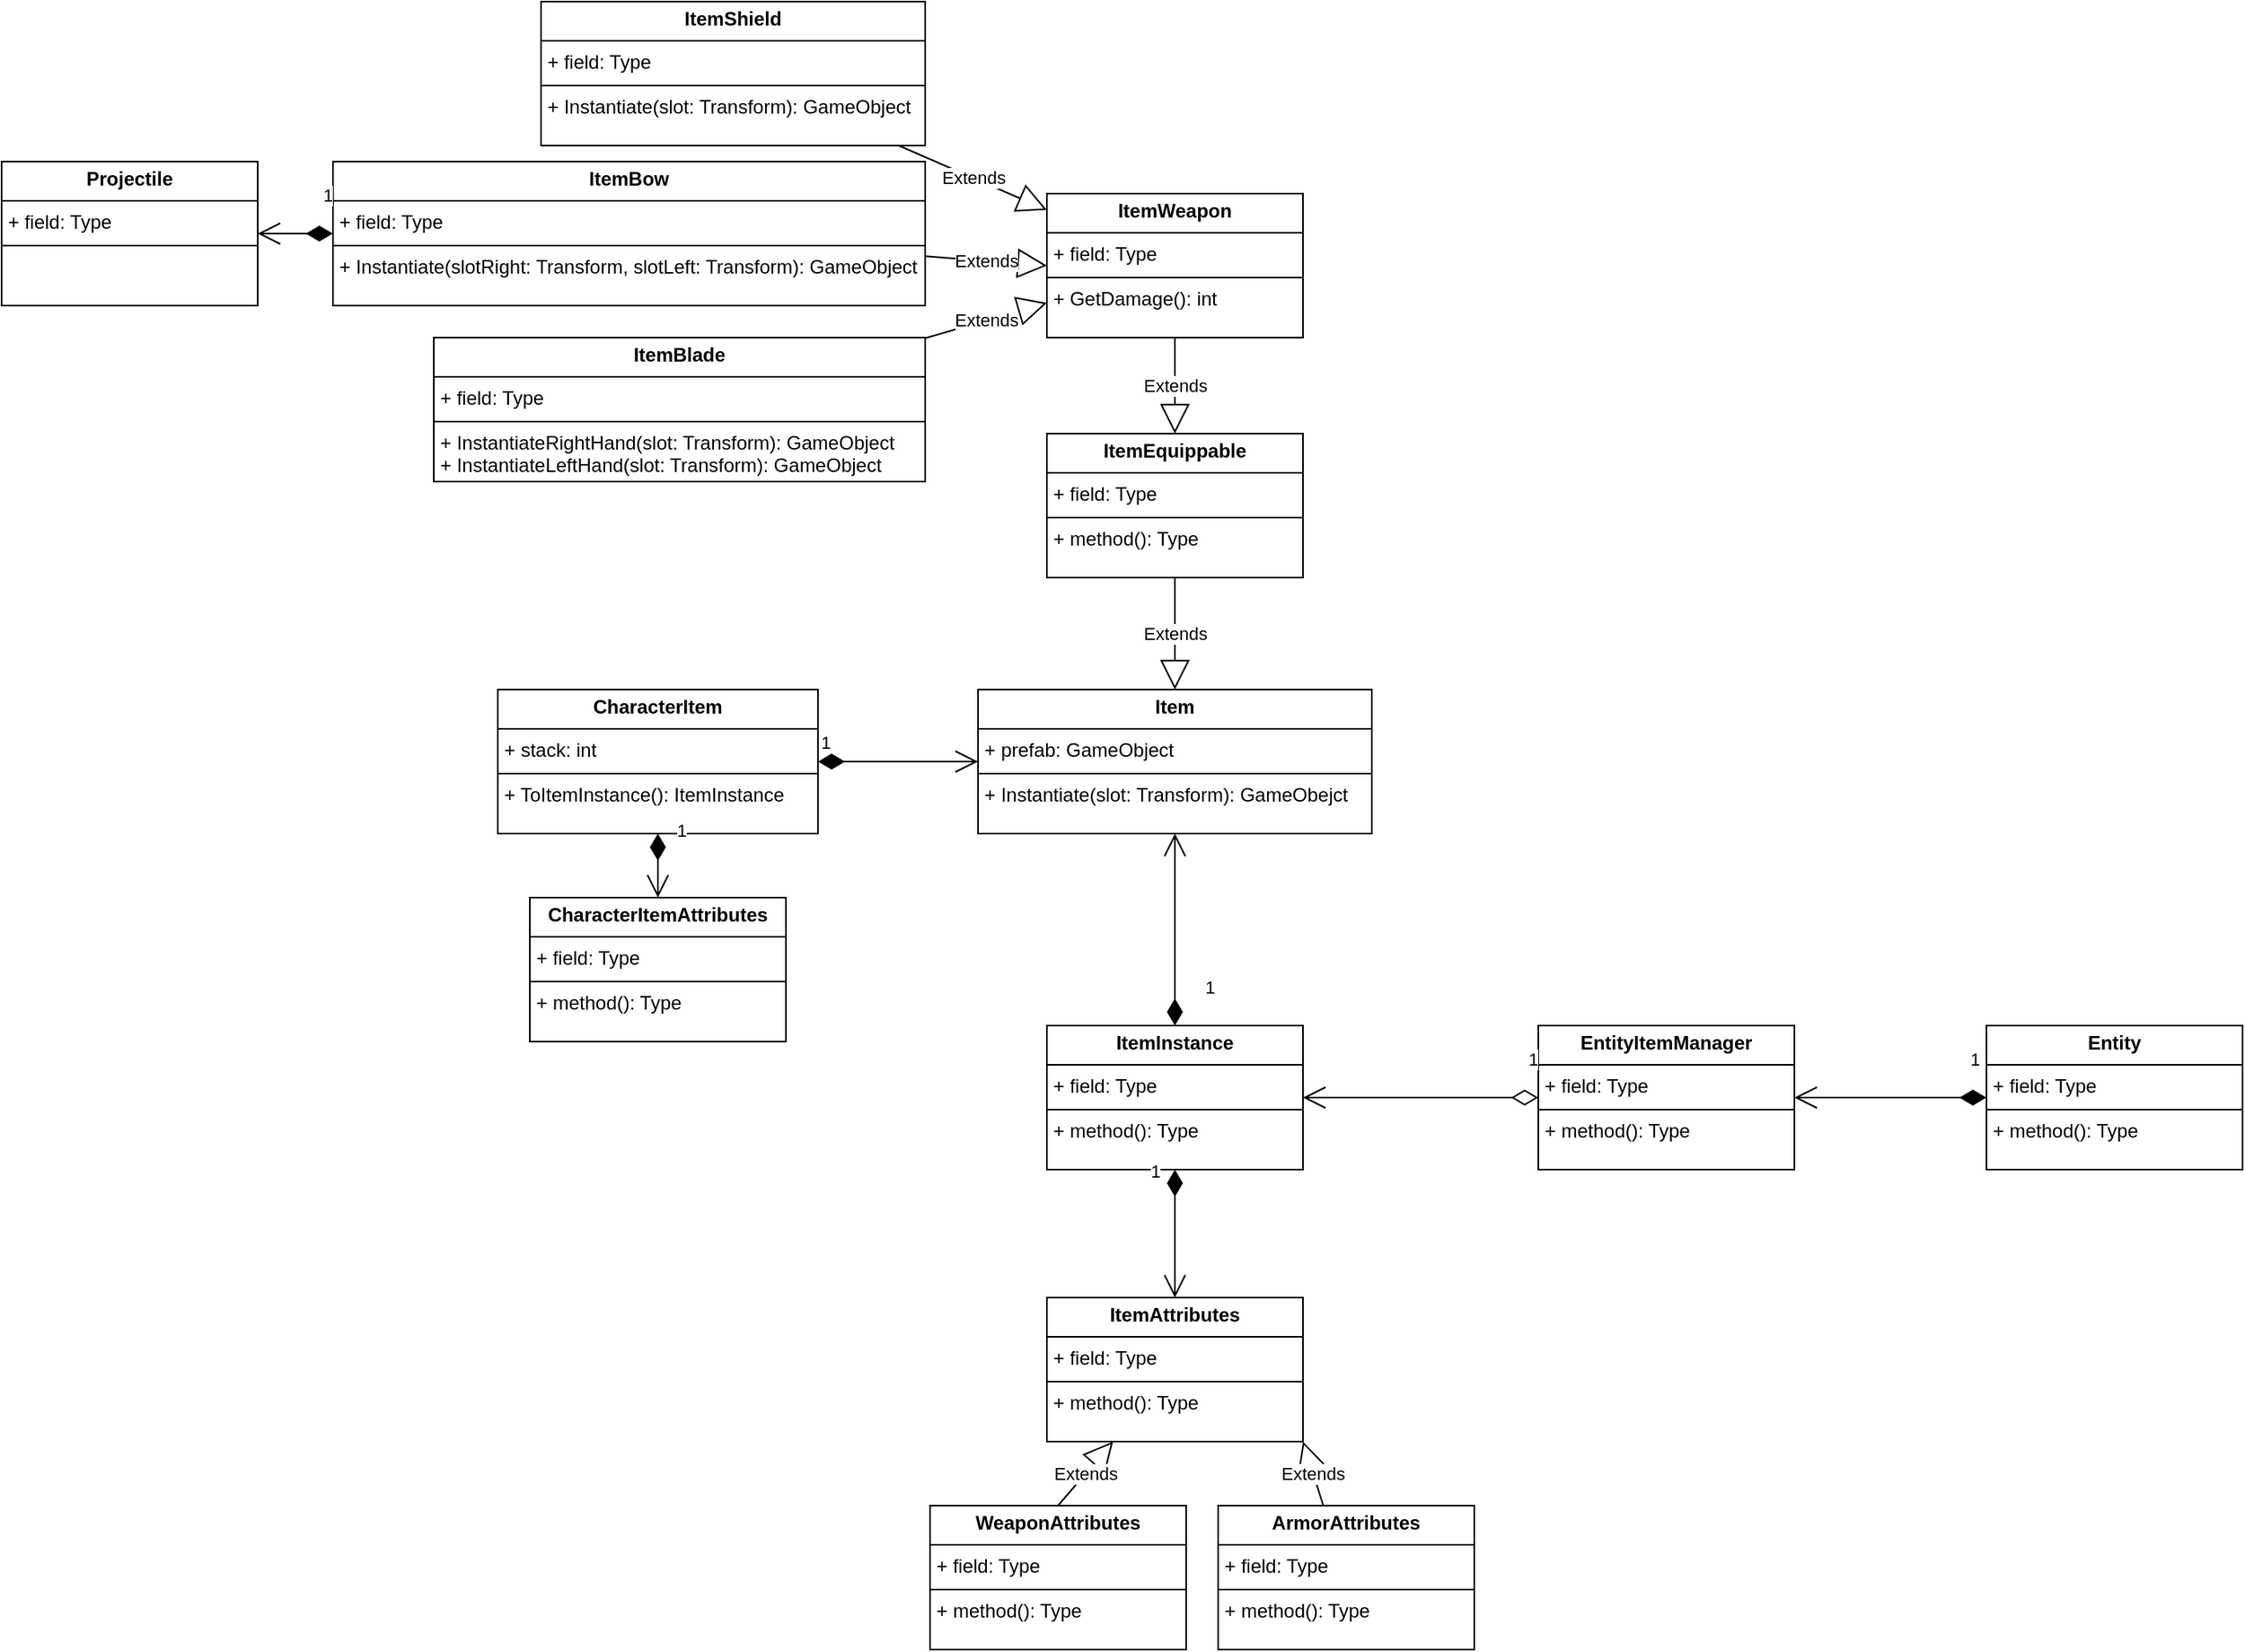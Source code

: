 <mxfile version="24.6.4" type="github">
  <diagram name="第 1 页" id="5KK2oKJwJybRAGpgq_K9">
    <mxGraphModel dx="3233" dy="774" grid="1" gridSize="10" guides="1" tooltips="1" connect="1" arrows="1" fold="1" page="1" pageScale="1" pageWidth="1920" pageHeight="1080" math="0" shadow="0">
      <root>
        <mxCell id="0" />
        <mxCell id="1" parent="0" />
        <mxCell id="GsPyic6-YAyymmCnxKHt-7" value="&lt;p style=&quot;margin:0px;margin-top:4px;text-align:center;&quot;&gt;&lt;b&gt;Item&lt;/b&gt;&lt;/p&gt;&lt;hr size=&quot;1&quot; style=&quot;border-style:solid;&quot;&gt;&lt;p style=&quot;margin:0px;margin-left:4px;&quot;&gt;+ prefab: GameObject&lt;/p&gt;&lt;hr size=&quot;1&quot; style=&quot;border-style:solid;&quot;&gt;&lt;p style=&quot;margin:0px;margin-left:4px;&quot;&gt;+ Instantiate(slot: Transform): GameObejct&lt;/p&gt;" style="verticalAlign=top;align=left;overflow=fill;html=1;whiteSpace=wrap;" vertex="1" parent="1">
          <mxGeometry x="530" y="650" width="246" height="90" as="geometry" />
        </mxCell>
        <mxCell id="GsPyic6-YAyymmCnxKHt-8" value="&lt;p style=&quot;margin:0px;margin-top:4px;text-align:center;&quot;&gt;&lt;b&gt;CharacterItem&lt;/b&gt;&lt;/p&gt;&lt;hr size=&quot;1&quot; style=&quot;border-style:solid;&quot;&gt;&lt;p style=&quot;margin:0px;margin-left:4px;&quot;&gt;+ stack: int&lt;/p&gt;&lt;hr size=&quot;1&quot; style=&quot;border-style:solid;&quot;&gt;&lt;p style=&quot;margin:0px;margin-left:4px;&quot;&gt;+ ToItemInstance(): ItemInstance&lt;/p&gt;" style="verticalAlign=top;align=left;overflow=fill;html=1;whiteSpace=wrap;" vertex="1" parent="1">
          <mxGeometry x="230" y="650" width="200" height="90" as="geometry" />
        </mxCell>
        <mxCell id="GsPyic6-YAyymmCnxKHt-9" value="1" style="endArrow=open;html=1;endSize=12;startArrow=diamondThin;startSize=14;startFill=1;edgeStyle=orthogonalEdgeStyle;align=left;verticalAlign=bottom;rounded=0;exitX=1;exitY=0.5;exitDx=0;exitDy=0;" edge="1" parent="1" source="GsPyic6-YAyymmCnxKHt-8" target="GsPyic6-YAyymmCnxKHt-7">
          <mxGeometry x="-1" y="3" relative="1" as="geometry">
            <mxPoint x="430" y="750" as="sourcePoint" />
            <mxPoint x="600" y="810" as="targetPoint" />
          </mxGeometry>
        </mxCell>
        <mxCell id="GsPyic6-YAyymmCnxKHt-10" value="&lt;p style=&quot;margin:0px;margin-top:4px;text-align:center;&quot;&gt;&lt;b&gt;CharacterItemAttributes&lt;/b&gt;&lt;/p&gt;&lt;hr size=&quot;1&quot; style=&quot;border-style:solid;&quot;&gt;&lt;p style=&quot;margin:0px;margin-left:4px;&quot;&gt;+ field: Type&lt;/p&gt;&lt;hr size=&quot;1&quot; style=&quot;border-style:solid;&quot;&gt;&lt;p style=&quot;margin:0px;margin-left:4px;&quot;&gt;+ method(): Type&lt;/p&gt;" style="verticalAlign=top;align=left;overflow=fill;html=1;whiteSpace=wrap;" vertex="1" parent="1">
          <mxGeometry x="250" y="780" width="160" height="90" as="geometry" />
        </mxCell>
        <mxCell id="GsPyic6-YAyymmCnxKHt-11" value="1" style="endArrow=open;html=1;endSize=12;startArrow=diamondThin;startSize=14;startFill=1;edgeStyle=orthogonalEdgeStyle;align=left;verticalAlign=bottom;rounded=0;exitX=0.5;exitY=1;exitDx=0;exitDy=0;entryX=0.5;entryY=0;entryDx=0;entryDy=0;" edge="1" parent="1" source="GsPyic6-YAyymmCnxKHt-8" target="GsPyic6-YAyymmCnxKHt-10">
          <mxGeometry x="-0.667" y="10" relative="1" as="geometry">
            <mxPoint x="420" y="810" as="sourcePoint" />
            <mxPoint x="580" y="810" as="targetPoint" />
            <mxPoint as="offset" />
          </mxGeometry>
        </mxCell>
        <mxCell id="GsPyic6-YAyymmCnxKHt-13" value="&lt;p style=&quot;margin:0px;margin-top:4px;text-align:center;&quot;&gt;&lt;b&gt;ItemEquippable&lt;/b&gt;&lt;/p&gt;&lt;hr size=&quot;1&quot; style=&quot;border-style:solid;&quot;&gt;&lt;p style=&quot;margin:0px;margin-left:4px;&quot;&gt;+ field: Type&lt;/p&gt;&lt;hr size=&quot;1&quot; style=&quot;border-style:solid;&quot;&gt;&lt;p style=&quot;margin:0px;margin-left:4px;&quot;&gt;+ method(): Type&lt;/p&gt;" style="verticalAlign=top;align=left;overflow=fill;html=1;whiteSpace=wrap;" vertex="1" parent="1">
          <mxGeometry x="573" y="490" width="160" height="90" as="geometry" />
        </mxCell>
        <mxCell id="GsPyic6-YAyymmCnxKHt-14" value="Extends" style="endArrow=block;endSize=16;endFill=0;html=1;rounded=0;exitX=0.5;exitY=1;exitDx=0;exitDy=0;" edge="1" parent="1" source="GsPyic6-YAyymmCnxKHt-13" target="GsPyic6-YAyymmCnxKHt-7">
          <mxGeometry width="160" relative="1" as="geometry">
            <mxPoint x="480" y="680" as="sourcePoint" />
            <mxPoint x="640" y="680" as="targetPoint" />
          </mxGeometry>
        </mxCell>
        <mxCell id="GsPyic6-YAyymmCnxKHt-15" value="&lt;p style=&quot;margin:0px;margin-top:4px;text-align:center;&quot;&gt;&lt;b&gt;ItemInstance&lt;/b&gt;&lt;/p&gt;&lt;hr size=&quot;1&quot; style=&quot;border-style:solid;&quot;&gt;&lt;p style=&quot;margin:0px;margin-left:4px;&quot;&gt;+ field: Type&lt;/p&gt;&lt;hr size=&quot;1&quot; style=&quot;border-style:solid;&quot;&gt;&lt;p style=&quot;margin:0px;margin-left:4px;&quot;&gt;+ method(): Type&lt;/p&gt;" style="verticalAlign=top;align=left;overflow=fill;html=1;whiteSpace=wrap;" vertex="1" parent="1">
          <mxGeometry x="573" y="860" width="160" height="90" as="geometry" />
        </mxCell>
        <mxCell id="GsPyic6-YAyymmCnxKHt-16" value="1" style="endArrow=open;html=1;endSize=12;startArrow=diamondThin;startSize=14;startFill=1;edgeStyle=orthogonalEdgeStyle;align=left;verticalAlign=bottom;rounded=0;exitX=0.5;exitY=0;exitDx=0;exitDy=0;" edge="1" parent="1" source="GsPyic6-YAyymmCnxKHt-15" target="GsPyic6-YAyymmCnxKHt-7">
          <mxGeometry x="-0.75" y="-17" relative="1" as="geometry">
            <mxPoint x="480" y="850" as="sourcePoint" />
            <mxPoint x="640" y="850" as="targetPoint" />
            <mxPoint as="offset" />
          </mxGeometry>
        </mxCell>
        <mxCell id="GsPyic6-YAyymmCnxKHt-17" value="&lt;p style=&quot;margin:0px;margin-top:4px;text-align:center;&quot;&gt;&lt;b&gt;ItemAttributes&lt;/b&gt;&lt;/p&gt;&lt;hr size=&quot;1&quot; style=&quot;border-style:solid;&quot;&gt;&lt;p style=&quot;margin:0px;margin-left:4px;&quot;&gt;+ field: Type&lt;/p&gt;&lt;hr size=&quot;1&quot; style=&quot;border-style:solid;&quot;&gt;&lt;p style=&quot;margin:0px;margin-left:4px;&quot;&gt;+ method(): Type&lt;/p&gt;" style="verticalAlign=top;align=left;overflow=fill;html=1;whiteSpace=wrap;" vertex="1" parent="1">
          <mxGeometry x="573" y="1030" width="160" height="90" as="geometry" />
        </mxCell>
        <mxCell id="GsPyic6-YAyymmCnxKHt-18" value="1" style="endArrow=open;html=1;endSize=12;startArrow=diamondThin;startSize=14;startFill=1;edgeStyle=orthogonalEdgeStyle;align=left;verticalAlign=bottom;rounded=0;exitX=0.5;exitY=1;exitDx=0;exitDy=0;" edge="1" parent="1" source="GsPyic6-YAyymmCnxKHt-15" target="GsPyic6-YAyymmCnxKHt-17">
          <mxGeometry x="-0.75" y="-17" relative="1" as="geometry">
            <mxPoint x="663" y="870" as="sourcePoint" />
            <mxPoint x="663" y="790" as="targetPoint" />
            <mxPoint as="offset" />
          </mxGeometry>
        </mxCell>
        <mxCell id="GsPyic6-YAyymmCnxKHt-19" value="&lt;p style=&quot;margin:0px;margin-top:4px;text-align:center;&quot;&gt;&lt;b&gt;WeaponAttributes&lt;/b&gt;&lt;/p&gt;&lt;hr size=&quot;1&quot; style=&quot;border-style:solid;&quot;&gt;&lt;p style=&quot;margin:0px;margin-left:4px;&quot;&gt;+ field: Type&lt;/p&gt;&lt;hr size=&quot;1&quot; style=&quot;border-style:solid;&quot;&gt;&lt;p style=&quot;margin:0px;margin-left:4px;&quot;&gt;+ method(): Type&lt;/p&gt;" style="verticalAlign=top;align=left;overflow=fill;html=1;whiteSpace=wrap;" vertex="1" parent="1">
          <mxGeometry x="500" y="1160" width="160" height="90" as="geometry" />
        </mxCell>
        <mxCell id="GsPyic6-YAyymmCnxKHt-20" value="&lt;p style=&quot;margin:0px;margin-top:4px;text-align:center;&quot;&gt;&lt;b&gt;ArmorAttributes&lt;/b&gt;&lt;/p&gt;&lt;hr size=&quot;1&quot; style=&quot;border-style:solid;&quot;&gt;&lt;p style=&quot;margin:0px;margin-left:4px;&quot;&gt;+ field: Type&lt;/p&gt;&lt;hr size=&quot;1&quot; style=&quot;border-style:solid;&quot;&gt;&lt;p style=&quot;margin:0px;margin-left:4px;&quot;&gt;+ method(): Type&lt;/p&gt;" style="verticalAlign=top;align=left;overflow=fill;html=1;whiteSpace=wrap;" vertex="1" parent="1">
          <mxGeometry x="680" y="1160" width="160" height="90" as="geometry" />
        </mxCell>
        <mxCell id="GsPyic6-YAyymmCnxKHt-21" value="Extends" style="endArrow=block;endSize=16;endFill=0;html=1;rounded=0;exitX=0.5;exitY=0;exitDx=0;exitDy=0;" edge="1" parent="1" source="GsPyic6-YAyymmCnxKHt-19" target="GsPyic6-YAyymmCnxKHt-17">
          <mxGeometry width="160" relative="1" as="geometry">
            <mxPoint x="403" y="780" as="sourcePoint" />
            <mxPoint x="403" y="860" as="targetPoint" />
          </mxGeometry>
        </mxCell>
        <mxCell id="GsPyic6-YAyymmCnxKHt-22" value="Extends" style="endArrow=block;endSize=16;endFill=0;html=1;rounded=0;entryX=1;entryY=1;entryDx=0;entryDy=0;" edge="1" parent="1" source="GsPyic6-YAyymmCnxKHt-20" target="GsPyic6-YAyymmCnxKHt-17">
          <mxGeometry width="160" relative="1" as="geometry">
            <mxPoint x="510" y="1170" as="sourcePoint" />
            <mxPoint x="589" y="1120" as="targetPoint" />
          </mxGeometry>
        </mxCell>
        <mxCell id="GsPyic6-YAyymmCnxKHt-23" value="&lt;p style=&quot;margin:0px;margin-top:4px;text-align:center;&quot;&gt;&lt;b&gt;ItemWeapon&lt;/b&gt;&lt;/p&gt;&lt;hr size=&quot;1&quot; style=&quot;border-style:solid;&quot;&gt;&lt;p style=&quot;margin:0px;margin-left:4px;&quot;&gt;+ field: Type&lt;/p&gt;&lt;hr size=&quot;1&quot; style=&quot;border-style:solid;&quot;&gt;&lt;p style=&quot;margin:0px;margin-left:4px;&quot;&gt;+ GetDamage(): int&lt;/p&gt;" style="verticalAlign=top;align=left;overflow=fill;html=1;whiteSpace=wrap;" vertex="1" parent="1">
          <mxGeometry x="573" y="340" width="160" height="90" as="geometry" />
        </mxCell>
        <mxCell id="GsPyic6-YAyymmCnxKHt-24" value="Extends" style="endArrow=block;endSize=16;endFill=0;html=1;rounded=0;entryX=0.5;entryY=0;entryDx=0;entryDy=0;" edge="1" parent="1" source="GsPyic6-YAyymmCnxKHt-23" target="GsPyic6-YAyymmCnxKHt-13">
          <mxGeometry width="160" relative="1" as="geometry">
            <mxPoint x="663" y="620" as="sourcePoint" />
            <mxPoint x="663" y="700" as="targetPoint" />
          </mxGeometry>
        </mxCell>
        <mxCell id="GsPyic6-YAyymmCnxKHt-25" value="&lt;p style=&quot;margin:0px;margin-top:4px;text-align:center;&quot;&gt;&lt;b&gt;ItemBlade&lt;/b&gt;&lt;/p&gt;&lt;hr size=&quot;1&quot; style=&quot;border-style:solid;&quot;&gt;&lt;p style=&quot;margin:0px;margin-left:4px;&quot;&gt;+ field: Type&lt;/p&gt;&lt;hr size=&quot;1&quot; style=&quot;border-style:solid;&quot;&gt;&lt;p style=&quot;margin:0px;margin-left:4px;&quot;&gt;+ InstantiateRightHand(slot: Transform): GameObject&lt;/p&gt;&lt;p style=&quot;margin:0px;margin-left:4px;&quot;&gt;+ InstantiateLeftHand(slot: Transform): GameObject&lt;br&gt;&lt;/p&gt;" style="verticalAlign=top;align=left;overflow=fill;html=1;whiteSpace=wrap;" vertex="1" parent="1">
          <mxGeometry x="190" y="430" width="307" height="90" as="geometry" />
        </mxCell>
        <mxCell id="GsPyic6-YAyymmCnxKHt-26" value="Extends" style="endArrow=block;endSize=16;endFill=0;html=1;rounded=0;" edge="1" parent="1" source="GsPyic6-YAyymmCnxKHt-25" target="GsPyic6-YAyymmCnxKHt-23">
          <mxGeometry width="160" relative="1" as="geometry">
            <mxPoint x="663" y="440" as="sourcePoint" />
            <mxPoint x="663" y="530" as="targetPoint" />
          </mxGeometry>
        </mxCell>
        <mxCell id="GsPyic6-YAyymmCnxKHt-27" value="&lt;p style=&quot;margin:0px;margin-top:4px;text-align:center;&quot;&gt;&lt;b&gt;ItemBow&lt;/b&gt;&lt;/p&gt;&lt;hr size=&quot;1&quot; style=&quot;border-style:solid;&quot;&gt;&lt;p style=&quot;margin:0px;margin-left:4px;&quot;&gt;+ field: Type&lt;/p&gt;&lt;hr size=&quot;1&quot; style=&quot;border-style:solid;&quot;&gt;&lt;p style=&quot;margin:0px;margin-left:4px;&quot;&gt;+ Instantiate(slotRight: Transform, slotLeft: Transform): GameObject&lt;/p&gt;" style="verticalAlign=top;align=left;overflow=fill;html=1;whiteSpace=wrap;" vertex="1" parent="1">
          <mxGeometry x="127" y="320" width="370" height="90" as="geometry" />
        </mxCell>
        <mxCell id="GsPyic6-YAyymmCnxKHt-29" value="Extends" style="endArrow=block;endSize=16;endFill=0;html=1;rounded=0;entryX=0;entryY=0.5;entryDx=0;entryDy=0;" edge="1" parent="1" source="GsPyic6-YAyymmCnxKHt-27" target="GsPyic6-YAyymmCnxKHt-23">
          <mxGeometry width="160" relative="1" as="geometry">
            <mxPoint x="495" y="280" as="sourcePoint" />
            <mxPoint x="597" y="350" as="targetPoint" />
          </mxGeometry>
        </mxCell>
        <mxCell id="GsPyic6-YAyymmCnxKHt-30" value="&lt;p style=&quot;margin:0px;margin-top:4px;text-align:center;&quot;&gt;&lt;b&gt;Projectile&lt;/b&gt;&lt;/p&gt;&lt;hr size=&quot;1&quot; style=&quot;border-style:solid;&quot;&gt;&lt;p style=&quot;margin:0px;margin-left:4px;&quot;&gt;+ field: Type&lt;/p&gt;&lt;hr size=&quot;1&quot; style=&quot;border-style:solid;&quot;&gt;&lt;p style=&quot;margin:0px;margin-left:4px;&quot;&gt;&lt;br&gt;&lt;/p&gt;" style="verticalAlign=top;align=left;overflow=fill;html=1;whiteSpace=wrap;" vertex="1" parent="1">
          <mxGeometry x="-80" y="320" width="160" height="90" as="geometry" />
        </mxCell>
        <mxCell id="GsPyic6-YAyymmCnxKHt-31" value="1" style="endArrow=open;html=1;endSize=12;startArrow=diamondThin;startSize=14;startFill=1;edgeStyle=orthogonalEdgeStyle;align=left;verticalAlign=bottom;rounded=0;" edge="1" parent="1" source="GsPyic6-YAyymmCnxKHt-27" target="GsPyic6-YAyymmCnxKHt-30">
          <mxGeometry x="-0.667" y="-15" relative="1" as="geometry">
            <mxPoint x="750" y="140" as="sourcePoint" />
            <mxPoint x="910" y="140" as="targetPoint" />
            <mxPoint as="offset" />
          </mxGeometry>
        </mxCell>
        <mxCell id="GsPyic6-YAyymmCnxKHt-32" value="&lt;p style=&quot;margin:0px;margin-top:4px;text-align:center;&quot;&gt;&lt;b&gt;ItemShield&lt;/b&gt;&lt;/p&gt;&lt;hr size=&quot;1&quot; style=&quot;border-style:solid;&quot;&gt;&lt;p style=&quot;margin:0px;margin-left:4px;&quot;&gt;+ field: Type&lt;/p&gt;&lt;hr size=&quot;1&quot; style=&quot;border-style:solid;&quot;&gt;&lt;p style=&quot;margin:0px;margin-left:4px;&quot;&gt;+ Instantiate(slot: Transform): GameObject&lt;/p&gt;" style="verticalAlign=top;align=left;overflow=fill;html=1;whiteSpace=wrap;" vertex="1" parent="1">
          <mxGeometry x="257" y="220" width="240" height="90" as="geometry" />
        </mxCell>
        <mxCell id="GsPyic6-YAyymmCnxKHt-33" value="Extends" style="endArrow=block;endSize=16;endFill=0;html=1;rounded=0;" edge="1" parent="1" source="GsPyic6-YAyymmCnxKHt-32" target="GsPyic6-YAyymmCnxKHt-23">
          <mxGeometry width="160" relative="1" as="geometry">
            <mxPoint x="868" y="280" as="sourcePoint" />
            <mxPoint x="800" y="350" as="targetPoint" />
          </mxGeometry>
        </mxCell>
        <mxCell id="GsPyic6-YAyymmCnxKHt-34" value="&lt;p style=&quot;margin:0px;margin-top:4px;text-align:center;&quot;&gt;&lt;b&gt;EntityItemManager&lt;/b&gt;&lt;/p&gt;&lt;hr size=&quot;1&quot; style=&quot;border-style:solid;&quot;&gt;&lt;p style=&quot;margin:0px;margin-left:4px;&quot;&gt;+ field: Type&lt;/p&gt;&lt;hr size=&quot;1&quot; style=&quot;border-style:solid;&quot;&gt;&lt;p style=&quot;margin:0px;margin-left:4px;&quot;&gt;+ method(): Type&lt;/p&gt;" style="verticalAlign=top;align=left;overflow=fill;html=1;whiteSpace=wrap;" vertex="1" parent="1">
          <mxGeometry x="880" y="860" width="160" height="90" as="geometry" />
        </mxCell>
        <mxCell id="GsPyic6-YAyymmCnxKHt-36" value="1" style="endArrow=open;html=1;endSize=12;startArrow=diamondThin;startSize=14;startFill=0;edgeStyle=orthogonalEdgeStyle;align=left;verticalAlign=bottom;rounded=0;" edge="1" parent="1" source="GsPyic6-YAyymmCnxKHt-34" target="GsPyic6-YAyymmCnxKHt-15">
          <mxGeometry x="-0.887" y="-15" relative="1" as="geometry">
            <mxPoint x="510" y="910" as="sourcePoint" />
            <mxPoint x="670" y="910" as="targetPoint" />
            <mxPoint as="offset" />
          </mxGeometry>
        </mxCell>
        <mxCell id="GsPyic6-YAyymmCnxKHt-37" value="&lt;p style=&quot;margin:0px;margin-top:4px;text-align:center;&quot;&gt;&lt;b&gt;Entity&lt;/b&gt;&lt;/p&gt;&lt;hr size=&quot;1&quot; style=&quot;border-style:solid;&quot;&gt;&lt;p style=&quot;margin:0px;margin-left:4px;&quot;&gt;+ field: Type&lt;/p&gt;&lt;hr size=&quot;1&quot; style=&quot;border-style:solid;&quot;&gt;&lt;p style=&quot;margin:0px;margin-left:4px;&quot;&gt;+ method(): Type&lt;/p&gt;" style="verticalAlign=top;align=left;overflow=fill;html=1;whiteSpace=wrap;" vertex="1" parent="1">
          <mxGeometry x="1160" y="860" width="160" height="90" as="geometry" />
        </mxCell>
        <mxCell id="GsPyic6-YAyymmCnxKHt-38" value="1" style="endArrow=open;html=1;endSize=12;startArrow=diamondThin;startSize=14;startFill=1;edgeStyle=orthogonalEdgeStyle;align=left;verticalAlign=bottom;rounded=0;" edge="1" parent="1" source="GsPyic6-YAyymmCnxKHt-37" target="GsPyic6-YAyymmCnxKHt-34">
          <mxGeometry x="-0.789" y="-15" relative="1" as="geometry">
            <mxPoint x="1200" y="970" as="sourcePoint" />
            <mxPoint x="1310" y="900" as="targetPoint" />
            <mxPoint as="offset" />
          </mxGeometry>
        </mxCell>
      </root>
    </mxGraphModel>
  </diagram>
</mxfile>
